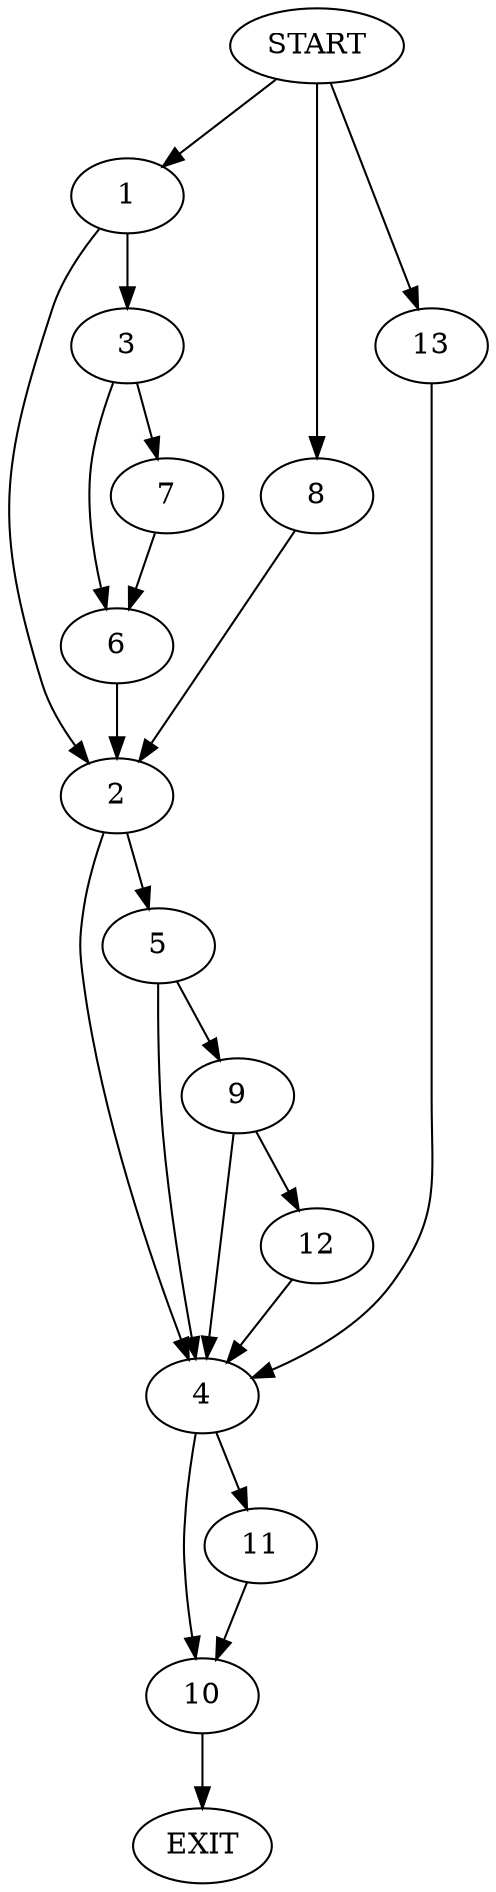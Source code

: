 digraph {
0 [label="START"]
14 [label="EXIT"]
0 -> 1
1 -> 2
1 -> 3
2 -> 4
2 -> 5
3 -> 6
3 -> 7
6 -> 2
7 -> 6
0 -> 8
8 -> 2
5 -> 9
5 -> 4
4 -> 10
4 -> 11
9 -> 12
9 -> 4
12 -> 4
0 -> 13
13 -> 4
11 -> 10
10 -> 14
}
